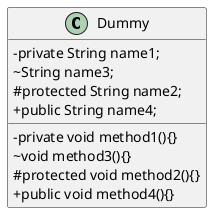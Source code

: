 @startuml
'https://plantuml.com/class-diagram
skinparam classAttributeIconSize 0
class Dummy {
    -private String name1;
    ~String name3;
    #protected String name2;
    +public String name4;

    -private void method1(){}
    ~void method3(){}
    #protected void method2(){}
    +public void method4(){}
}


@enduml